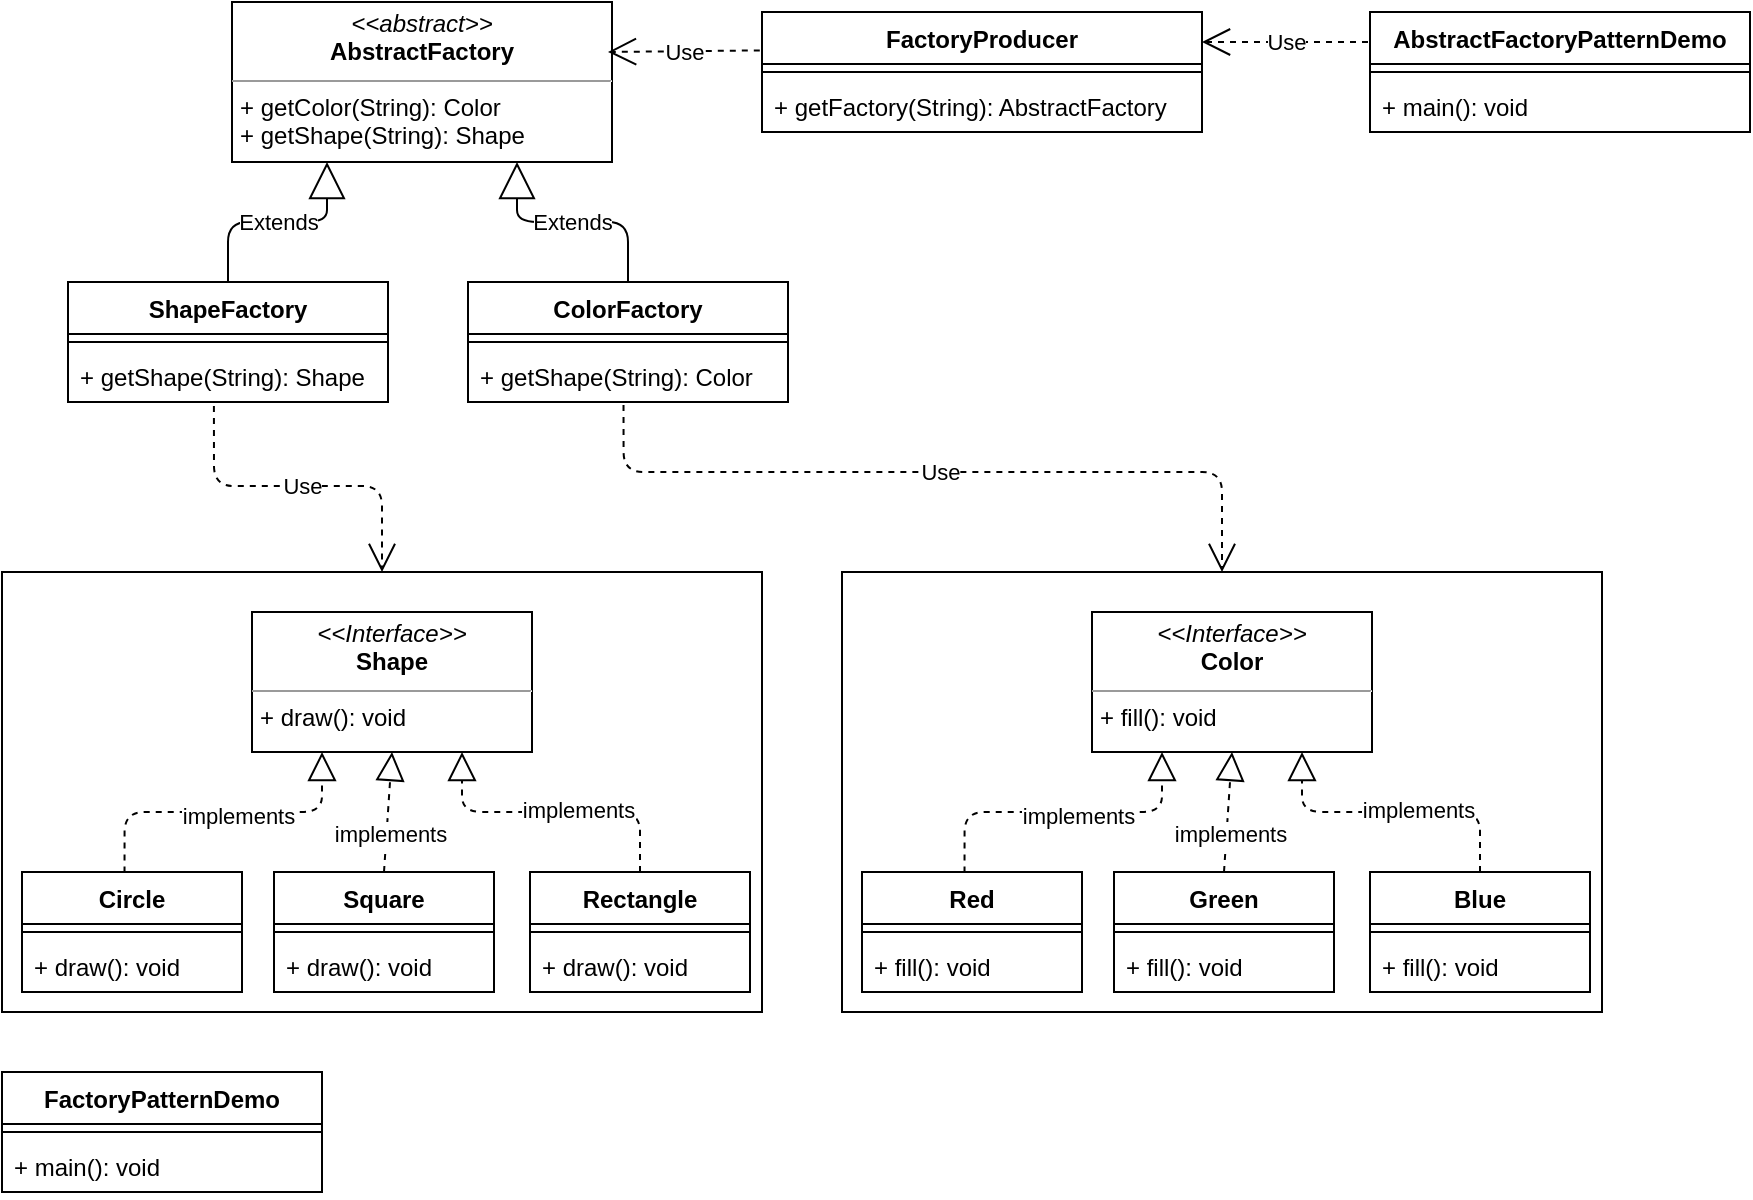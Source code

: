 <mxfile version="14.5.1" type="device"><diagram id="C5RBs43oDa-KdzZeNtuy" name="Page-1"><mxGraphModel dx="1326" dy="926" grid="1" gridSize="10" guides="1" tooltips="1" connect="1" arrows="1" fold="1" page="1" pageScale="1" pageWidth="827" pageHeight="1169" math="0" shadow="0"><root><mxCell id="WIyWlLk6GJQsqaUBKTNV-0"/><mxCell id="WIyWlLk6GJQsqaUBKTNV-1" parent="WIyWlLk6GJQsqaUBKTNV-0"/><mxCell id="3KxpWCRa7AQF5sIoSoIj-7" value="" style="rounded=0;whiteSpace=wrap;html=1;" parent="WIyWlLk6GJQsqaUBKTNV-1" vertex="1"><mxGeometry x="27" y="610" width="380" height="220" as="geometry"/></mxCell><mxCell id="3KxpWCRa7AQF5sIoSoIj-0" value="&lt;p style=&quot;margin: 0px ; margin-top: 4px ; text-align: center&quot;&gt;&lt;i&gt;&amp;lt;&amp;lt;Interface&amp;gt;&amp;gt;&lt;/i&gt;&lt;br&gt;&lt;b&gt;Shape&lt;/b&gt;&lt;/p&gt;&lt;hr size=&quot;1&quot;&gt;&lt;p style=&quot;margin: 0px ; margin-left: 4px&quot;&gt;+ draw(): void&lt;/p&gt;" style="verticalAlign=top;align=left;overflow=fill;fontSize=12;fontFamily=Helvetica;html=1;" parent="WIyWlLk6GJQsqaUBKTNV-1" vertex="1"><mxGeometry x="152" y="630" width="140" height="70" as="geometry"/></mxCell><object label="" id="3KxpWCRa7AQF5sIoSoIj-4"><mxCell style="endArrow=block;dashed=1;endFill=0;endSize=12;html=1;entryX=0.25;entryY=1;entryDx=0;entryDy=0;exitX=0.466;exitY=0.005;exitDx=0;exitDy=0;edgeStyle=orthogonalEdgeStyle;exitPerimeter=0;" parent="WIyWlLk6GJQsqaUBKTNV-1" source="3KxpWCRa7AQF5sIoSoIj-12" target="3KxpWCRa7AQF5sIoSoIj-0" edge="1"><mxGeometry width="160" relative="1" as="geometry"><mxPoint x="77" y="750" as="sourcePoint"/><mxPoint x="137" y="720" as="targetPoint"/></mxGeometry></mxCell></object><mxCell id="3KxpWCRa7AQF5sIoSoIj-8" value="implements" style="edgeLabel;html=1;align=center;verticalAlign=middle;resizable=0;points=[];" parent="3KxpWCRa7AQF5sIoSoIj-4" vertex="1" connectable="0"><mxGeometry x="0.095" y="-2" relative="1" as="geometry"><mxPoint as="offset"/></mxGeometry></mxCell><object label="" id="3KxpWCRa7AQF5sIoSoIj-5"><mxCell style="endArrow=block;dashed=1;endFill=0;endSize=12;html=1;entryX=0.5;entryY=1;entryDx=0;entryDy=0;exitX=0.5;exitY=0;exitDx=0;exitDy=0;" parent="WIyWlLk6GJQsqaUBKTNV-1" source="3KxpWCRa7AQF5sIoSoIj-17" target="3KxpWCRa7AQF5sIoSoIj-0" edge="1"><mxGeometry width="160" relative="1" as="geometry"><mxPoint x="222" y="750" as="sourcePoint"/><mxPoint x="577" y="780" as="targetPoint"/></mxGeometry></mxCell></object><mxCell id="3KxpWCRa7AQF5sIoSoIj-10" value="implements" style="edgeLabel;html=1;align=center;verticalAlign=middle;resizable=0;points=[];" parent="3KxpWCRa7AQF5sIoSoIj-5" vertex="1" connectable="0"><mxGeometry x="-0.36" y="-1" relative="1" as="geometry"><mxPoint as="offset"/></mxGeometry></mxCell><mxCell id="3KxpWCRa7AQF5sIoSoIj-6" value="" style="endArrow=block;dashed=1;endFill=0;endSize=12;html=1;entryX=0.75;entryY=1;entryDx=0;entryDy=0;exitX=0.5;exitY=0;exitDx=0;exitDy=0;edgeStyle=orthogonalEdgeStyle;" parent="WIyWlLk6GJQsqaUBKTNV-1" source="3KxpWCRa7AQF5sIoSoIj-21" target="3KxpWCRa7AQF5sIoSoIj-0" edge="1"><mxGeometry width="160" relative="1" as="geometry"><mxPoint x="367" y="750" as="sourcePoint"/><mxPoint x="577" y="780" as="targetPoint"/></mxGeometry></mxCell><mxCell id="3KxpWCRa7AQF5sIoSoIj-9" value="implements" style="edgeLabel;html=1;align=center;verticalAlign=middle;resizable=0;points=[];" parent="3KxpWCRa7AQF5sIoSoIj-6" vertex="1" connectable="0"><mxGeometry x="-0.173" y="-1" relative="1" as="geometry"><mxPoint as="offset"/></mxGeometry></mxCell><mxCell id="3KxpWCRa7AQF5sIoSoIj-12" value="Circle" style="swimlane;fontStyle=1;align=center;verticalAlign=top;childLayout=stackLayout;horizontal=1;startSize=26;horizontalStack=0;resizeParent=1;resizeParentMax=0;resizeLast=0;collapsible=1;marginBottom=0;" parent="WIyWlLk6GJQsqaUBKTNV-1" vertex="1"><mxGeometry x="37" y="760" width="110" height="60" as="geometry"/></mxCell><mxCell id="3KxpWCRa7AQF5sIoSoIj-14" value="" style="line;strokeWidth=1;fillColor=none;align=left;verticalAlign=middle;spacingTop=-1;spacingLeft=3;spacingRight=3;rotatable=0;labelPosition=right;points=[];portConstraint=eastwest;" parent="3KxpWCRa7AQF5sIoSoIj-12" vertex="1"><mxGeometry y="26" width="110" height="8" as="geometry"/></mxCell><mxCell id="3KxpWCRa7AQF5sIoSoIj-15" value="+ draw(): void" style="text;strokeColor=none;fillColor=none;align=left;verticalAlign=top;spacingLeft=4;spacingRight=4;overflow=hidden;rotatable=0;points=[[0,0.5],[1,0.5]];portConstraint=eastwest;" parent="3KxpWCRa7AQF5sIoSoIj-12" vertex="1"><mxGeometry y="34" width="110" height="26" as="geometry"/></mxCell><mxCell id="3KxpWCRa7AQF5sIoSoIj-17" value="Square" style="swimlane;fontStyle=1;align=center;verticalAlign=top;childLayout=stackLayout;horizontal=1;startSize=26;horizontalStack=0;resizeParent=1;resizeParentMax=0;resizeLast=0;collapsible=1;marginBottom=0;" parent="WIyWlLk6GJQsqaUBKTNV-1" vertex="1"><mxGeometry x="163" y="760" width="110" height="60" as="geometry"><mxRectangle x="180" y="520" width="70" height="26" as="alternateBounds"/></mxGeometry></mxCell><mxCell id="3KxpWCRa7AQF5sIoSoIj-18" value="" style="line;strokeWidth=1;fillColor=none;align=left;verticalAlign=middle;spacingTop=-1;spacingLeft=3;spacingRight=3;rotatable=0;labelPosition=right;points=[];portConstraint=eastwest;" parent="3KxpWCRa7AQF5sIoSoIj-17" vertex="1"><mxGeometry y="26" width="110" height="8" as="geometry"/></mxCell><mxCell id="3KxpWCRa7AQF5sIoSoIj-19" value="+ draw(): void" style="text;strokeColor=none;fillColor=none;align=left;verticalAlign=top;spacingLeft=4;spacingRight=4;overflow=hidden;rotatable=0;points=[[0,0.5],[1,0.5]];portConstraint=eastwest;" parent="3KxpWCRa7AQF5sIoSoIj-17" vertex="1"><mxGeometry y="34" width="110" height="26" as="geometry"/></mxCell><mxCell id="3KxpWCRa7AQF5sIoSoIj-21" value="Rectangle" style="swimlane;fontStyle=1;align=center;verticalAlign=top;childLayout=stackLayout;horizontal=1;startSize=26;horizontalStack=0;resizeParent=1;resizeParentMax=0;resizeLast=0;collapsible=1;marginBottom=0;" parent="WIyWlLk6GJQsqaUBKTNV-1" vertex="1"><mxGeometry x="291" y="760" width="110" height="60" as="geometry"><mxRectangle x="180" y="520" width="70" height="26" as="alternateBounds"/></mxGeometry></mxCell><mxCell id="3KxpWCRa7AQF5sIoSoIj-22" value="" style="line;strokeWidth=1;fillColor=none;align=left;verticalAlign=middle;spacingTop=-1;spacingLeft=3;spacingRight=3;rotatable=0;labelPosition=right;points=[];portConstraint=eastwest;" parent="3KxpWCRa7AQF5sIoSoIj-21" vertex="1"><mxGeometry y="26" width="110" height="8" as="geometry"/></mxCell><mxCell id="3KxpWCRa7AQF5sIoSoIj-23" value="+ draw(): void" style="text;strokeColor=none;fillColor=none;align=left;verticalAlign=top;spacingLeft=4;spacingRight=4;overflow=hidden;rotatable=0;points=[[0,0.5],[1,0.5]];portConstraint=eastwest;" parent="3KxpWCRa7AQF5sIoSoIj-21" vertex="1"><mxGeometry y="34" width="110" height="26" as="geometry"/></mxCell><mxCell id="3KxpWCRa7AQF5sIoSoIj-24" value="ShapeFactory" style="swimlane;fontStyle=1;align=center;verticalAlign=top;childLayout=stackLayout;horizontal=1;startSize=26;horizontalStack=0;resizeParent=1;resizeParentMax=0;resizeLast=0;collapsible=1;marginBottom=0;" parent="WIyWlLk6GJQsqaUBKTNV-1" vertex="1"><mxGeometry x="60" y="465" width="160" height="60" as="geometry"><mxRectangle x="180" y="520" width="70" height="26" as="alternateBounds"/></mxGeometry></mxCell><mxCell id="3KxpWCRa7AQF5sIoSoIj-25" value="" style="line;strokeWidth=1;fillColor=none;align=left;verticalAlign=middle;spacingTop=-1;spacingLeft=3;spacingRight=3;rotatable=0;labelPosition=right;points=[];portConstraint=eastwest;" parent="3KxpWCRa7AQF5sIoSoIj-24" vertex="1"><mxGeometry y="26" width="160" height="8" as="geometry"/></mxCell><mxCell id="3KxpWCRa7AQF5sIoSoIj-26" value="+ getShape(String): Shape" style="text;strokeColor=none;fillColor=none;align=left;verticalAlign=top;spacingLeft=4;spacingRight=4;overflow=hidden;rotatable=0;points=[[0,0.5],[1,0.5]];portConstraint=eastwest;" parent="3KxpWCRa7AQF5sIoSoIj-24" vertex="1"><mxGeometry y="34" width="160" height="26" as="geometry"/></mxCell><mxCell id="3KxpWCRa7AQF5sIoSoIj-27" value="FactoryPatternDemo" style="swimlane;fontStyle=1;align=center;verticalAlign=top;childLayout=stackLayout;horizontal=1;startSize=26;horizontalStack=0;resizeParent=1;resizeParentMax=0;resizeLast=0;collapsible=1;marginBottom=0;" parent="WIyWlLk6GJQsqaUBKTNV-1" vertex="1"><mxGeometry x="27" y="860" width="160" height="60" as="geometry"/></mxCell><mxCell id="3KxpWCRa7AQF5sIoSoIj-29" value="" style="line;strokeWidth=1;fillColor=none;align=left;verticalAlign=middle;spacingTop=-1;spacingLeft=3;spacingRight=3;rotatable=0;labelPosition=right;points=[];portConstraint=eastwest;" parent="3KxpWCRa7AQF5sIoSoIj-27" vertex="1"><mxGeometry y="26" width="160" height="8" as="geometry"/></mxCell><mxCell id="3KxpWCRa7AQF5sIoSoIj-30" value="+ main(): void" style="text;strokeColor=none;fillColor=none;align=left;verticalAlign=top;spacingLeft=4;spacingRight=4;overflow=hidden;rotatable=0;points=[[0,0.5],[1,0.5]];portConstraint=eastwest;" parent="3KxpWCRa7AQF5sIoSoIj-27" vertex="1"><mxGeometry y="34" width="160" height="26" as="geometry"/></mxCell><mxCell id="kwKJhEero2XiGJ_4wZNj-0" value="" style="rounded=0;whiteSpace=wrap;html=1;" vertex="1" parent="WIyWlLk6GJQsqaUBKTNV-1"><mxGeometry x="447" y="610" width="380" height="220" as="geometry"/></mxCell><mxCell id="kwKJhEero2XiGJ_4wZNj-1" value="&lt;p style=&quot;margin: 0px ; margin-top: 4px ; text-align: center&quot;&gt;&lt;i&gt;&amp;lt;&amp;lt;Interface&amp;gt;&amp;gt;&lt;/i&gt;&lt;br&gt;&lt;b&gt;Color&lt;/b&gt;&lt;/p&gt;&lt;hr size=&quot;1&quot;&gt;&lt;p style=&quot;margin: 0px ; margin-left: 4px&quot;&gt;+ fill(): void&lt;/p&gt;" style="verticalAlign=top;align=left;overflow=fill;fontSize=12;fontFamily=Helvetica;html=1;" vertex="1" parent="WIyWlLk6GJQsqaUBKTNV-1"><mxGeometry x="572" y="630" width="140" height="70" as="geometry"/></mxCell><object label="" id="kwKJhEero2XiGJ_4wZNj-2"><mxCell style="endArrow=block;dashed=1;endFill=0;endSize=12;html=1;entryX=0.25;entryY=1;entryDx=0;entryDy=0;exitX=0.466;exitY=0.005;exitDx=0;exitDy=0;edgeStyle=orthogonalEdgeStyle;exitPerimeter=0;" edge="1" parent="WIyWlLk6GJQsqaUBKTNV-1" source="kwKJhEero2XiGJ_4wZNj-8" target="kwKJhEero2XiGJ_4wZNj-1"><mxGeometry width="160" relative="1" as="geometry"><mxPoint x="497" y="750" as="sourcePoint"/><mxPoint x="557" y="720" as="targetPoint"/></mxGeometry></mxCell></object><mxCell id="kwKJhEero2XiGJ_4wZNj-3" value="implements" style="edgeLabel;html=1;align=center;verticalAlign=middle;resizable=0;points=[];" vertex="1" connectable="0" parent="kwKJhEero2XiGJ_4wZNj-2"><mxGeometry x="0.095" y="-2" relative="1" as="geometry"><mxPoint as="offset"/></mxGeometry></mxCell><object label="" id="kwKJhEero2XiGJ_4wZNj-4"><mxCell style="endArrow=block;dashed=1;endFill=0;endSize=12;html=1;entryX=0.5;entryY=1;entryDx=0;entryDy=0;exitX=0.5;exitY=0;exitDx=0;exitDy=0;" edge="1" parent="WIyWlLk6GJQsqaUBKTNV-1" source="kwKJhEero2XiGJ_4wZNj-11" target="kwKJhEero2XiGJ_4wZNj-1"><mxGeometry width="160" relative="1" as="geometry"><mxPoint x="642" y="750" as="sourcePoint"/><mxPoint x="997" y="780" as="targetPoint"/></mxGeometry></mxCell></object><mxCell id="kwKJhEero2XiGJ_4wZNj-5" value="implements" style="edgeLabel;html=1;align=center;verticalAlign=middle;resizable=0;points=[];" vertex="1" connectable="0" parent="kwKJhEero2XiGJ_4wZNj-4"><mxGeometry x="-0.36" y="-1" relative="1" as="geometry"><mxPoint as="offset"/></mxGeometry></mxCell><mxCell id="kwKJhEero2XiGJ_4wZNj-6" value="" style="endArrow=block;dashed=1;endFill=0;endSize=12;html=1;entryX=0.75;entryY=1;entryDx=0;entryDy=0;exitX=0.5;exitY=0;exitDx=0;exitDy=0;edgeStyle=orthogonalEdgeStyle;" edge="1" parent="WIyWlLk6GJQsqaUBKTNV-1" source="kwKJhEero2XiGJ_4wZNj-14" target="kwKJhEero2XiGJ_4wZNj-1"><mxGeometry width="160" relative="1" as="geometry"><mxPoint x="787" y="750" as="sourcePoint"/><mxPoint x="997" y="780" as="targetPoint"/></mxGeometry></mxCell><mxCell id="kwKJhEero2XiGJ_4wZNj-7" value="implements" style="edgeLabel;html=1;align=center;verticalAlign=middle;resizable=0;points=[];" vertex="1" connectable="0" parent="kwKJhEero2XiGJ_4wZNj-6"><mxGeometry x="-0.173" y="-1" relative="1" as="geometry"><mxPoint as="offset"/></mxGeometry></mxCell><mxCell id="kwKJhEero2XiGJ_4wZNj-8" value="Red" style="swimlane;fontStyle=1;align=center;verticalAlign=top;childLayout=stackLayout;horizontal=1;startSize=26;horizontalStack=0;resizeParent=1;resizeParentMax=0;resizeLast=0;collapsible=1;marginBottom=0;" vertex="1" parent="WIyWlLk6GJQsqaUBKTNV-1"><mxGeometry x="457" y="760" width="110" height="60" as="geometry"/></mxCell><mxCell id="kwKJhEero2XiGJ_4wZNj-9" value="" style="line;strokeWidth=1;fillColor=none;align=left;verticalAlign=middle;spacingTop=-1;spacingLeft=3;spacingRight=3;rotatable=0;labelPosition=right;points=[];portConstraint=eastwest;" vertex="1" parent="kwKJhEero2XiGJ_4wZNj-8"><mxGeometry y="26" width="110" height="8" as="geometry"/></mxCell><mxCell id="kwKJhEero2XiGJ_4wZNj-10" value="+ fill(): void" style="text;strokeColor=none;fillColor=none;align=left;verticalAlign=top;spacingLeft=4;spacingRight=4;overflow=hidden;rotatable=0;points=[[0,0.5],[1,0.5]];portConstraint=eastwest;" vertex="1" parent="kwKJhEero2XiGJ_4wZNj-8"><mxGeometry y="34" width="110" height="26" as="geometry"/></mxCell><mxCell id="kwKJhEero2XiGJ_4wZNj-11" value="Green" style="swimlane;fontStyle=1;align=center;verticalAlign=top;childLayout=stackLayout;horizontal=1;startSize=26;horizontalStack=0;resizeParent=1;resizeParentMax=0;resizeLast=0;collapsible=1;marginBottom=0;" vertex="1" parent="WIyWlLk6GJQsqaUBKTNV-1"><mxGeometry x="583" y="760" width="110" height="60" as="geometry"><mxRectangle x="180" y="520" width="70" height="26" as="alternateBounds"/></mxGeometry></mxCell><mxCell id="kwKJhEero2XiGJ_4wZNj-12" value="" style="line;strokeWidth=1;fillColor=none;align=left;verticalAlign=middle;spacingTop=-1;spacingLeft=3;spacingRight=3;rotatable=0;labelPosition=right;points=[];portConstraint=eastwest;" vertex="1" parent="kwKJhEero2XiGJ_4wZNj-11"><mxGeometry y="26" width="110" height="8" as="geometry"/></mxCell><mxCell id="kwKJhEero2XiGJ_4wZNj-13" value="+ fill(): void" style="text;strokeColor=none;fillColor=none;align=left;verticalAlign=top;spacingLeft=4;spacingRight=4;overflow=hidden;rotatable=0;points=[[0,0.5],[1,0.5]];portConstraint=eastwest;" vertex="1" parent="kwKJhEero2XiGJ_4wZNj-11"><mxGeometry y="34" width="110" height="26" as="geometry"/></mxCell><mxCell id="kwKJhEero2XiGJ_4wZNj-14" value="Blue" style="swimlane;fontStyle=1;align=center;verticalAlign=top;childLayout=stackLayout;horizontal=1;startSize=26;horizontalStack=0;resizeParent=1;resizeParentMax=0;resizeLast=0;collapsible=1;marginBottom=0;" vertex="1" parent="WIyWlLk6GJQsqaUBKTNV-1"><mxGeometry x="711" y="760" width="110" height="60" as="geometry"><mxRectangle x="180" y="520" width="70" height="26" as="alternateBounds"/></mxGeometry></mxCell><mxCell id="kwKJhEero2XiGJ_4wZNj-15" value="" style="line;strokeWidth=1;fillColor=none;align=left;verticalAlign=middle;spacingTop=-1;spacingLeft=3;spacingRight=3;rotatable=0;labelPosition=right;points=[];portConstraint=eastwest;" vertex="1" parent="kwKJhEero2XiGJ_4wZNj-14"><mxGeometry y="26" width="110" height="8" as="geometry"/></mxCell><mxCell id="kwKJhEero2XiGJ_4wZNj-16" value="+ fill(): void" style="text;strokeColor=none;fillColor=none;align=left;verticalAlign=top;spacingLeft=4;spacingRight=4;overflow=hidden;rotatable=0;points=[[0,0.5],[1,0.5]];portConstraint=eastwest;" vertex="1" parent="kwKJhEero2XiGJ_4wZNj-14"><mxGeometry y="34" width="110" height="26" as="geometry"/></mxCell><mxCell id="kwKJhEero2XiGJ_4wZNj-17" value="ColorFactory" style="swimlane;fontStyle=1;align=center;verticalAlign=top;childLayout=stackLayout;horizontal=1;startSize=26;horizontalStack=0;resizeParent=1;resizeParentMax=0;resizeLast=0;collapsible=1;marginBottom=0;" vertex="1" parent="WIyWlLk6GJQsqaUBKTNV-1"><mxGeometry x="260" y="465" width="160" height="60" as="geometry"><mxRectangle x="180" y="520" width="70" height="26" as="alternateBounds"/></mxGeometry></mxCell><mxCell id="kwKJhEero2XiGJ_4wZNj-18" value="" style="line;strokeWidth=1;fillColor=none;align=left;verticalAlign=middle;spacingTop=-1;spacingLeft=3;spacingRight=3;rotatable=0;labelPosition=right;points=[];portConstraint=eastwest;" vertex="1" parent="kwKJhEero2XiGJ_4wZNj-17"><mxGeometry y="26" width="160" height="8" as="geometry"/></mxCell><mxCell id="kwKJhEero2XiGJ_4wZNj-19" value="+ getShape(String): Color" style="text;strokeColor=none;fillColor=none;align=left;verticalAlign=top;spacingLeft=4;spacingRight=4;overflow=hidden;rotatable=0;points=[[0,0.5],[1,0.5]];portConstraint=eastwest;" vertex="1" parent="kwKJhEero2XiGJ_4wZNj-17"><mxGeometry y="34" width="160" height="26" as="geometry"/></mxCell><mxCell id="kwKJhEero2XiGJ_4wZNj-20" value="&lt;p style=&quot;margin: 0px ; margin-top: 4px ; text-align: center&quot;&gt;&lt;i&gt;&amp;lt;&amp;lt;abstract&amp;gt;&amp;gt;&lt;/i&gt;&lt;br&gt;&lt;b&gt;AbstractFactory&lt;/b&gt;&lt;/p&gt;&lt;hr size=&quot;1&quot;&gt;&lt;p style=&quot;margin: 0px ; margin-left: 4px&quot;&gt;+ getColor(String): Color&lt;br&gt;+ getShape(String): Shape&lt;/p&gt;" style="verticalAlign=top;align=left;overflow=fill;fontSize=12;fontFamily=Helvetica;html=1;" vertex="1" parent="WIyWlLk6GJQsqaUBKTNV-1"><mxGeometry x="142" y="325" width="190" height="80" as="geometry"/></mxCell><mxCell id="kwKJhEero2XiGJ_4wZNj-21" value="Extends" style="endArrow=block;endSize=16;endFill=0;html=1;entryX=0.25;entryY=1;entryDx=0;entryDy=0;exitX=0.5;exitY=0;exitDx=0;exitDy=0;edgeStyle=orthogonalEdgeStyle;" edge="1" parent="WIyWlLk6GJQsqaUBKTNV-1" source="3KxpWCRa7AQF5sIoSoIj-24" target="kwKJhEero2XiGJ_4wZNj-20"><mxGeometry width="160" relative="1" as="geometry"><mxPoint x="266" y="435" as="sourcePoint"/><mxPoint x="426" y="435" as="targetPoint"/></mxGeometry></mxCell><mxCell id="kwKJhEero2XiGJ_4wZNj-22" value="Extends" style="endArrow=block;endSize=16;endFill=0;html=1;entryX=0.75;entryY=1;entryDx=0;entryDy=0;exitX=0.5;exitY=0;exitDx=0;exitDy=0;edgeStyle=orthogonalEdgeStyle;" edge="1" parent="WIyWlLk6GJQsqaUBKTNV-1" source="kwKJhEero2XiGJ_4wZNj-17" target="kwKJhEero2XiGJ_4wZNj-20"><mxGeometry width="160" relative="1" as="geometry"><mxPoint x="332" y="445" as="sourcePoint"/><mxPoint x="492" y="445" as="targetPoint"/></mxGeometry></mxCell><mxCell id="kwKJhEero2XiGJ_4wZNj-23" value="Use" style="endArrow=open;endSize=12;dashed=1;html=1;exitX=0.456;exitY=1.078;exitDx=0;exitDy=0;exitPerimeter=0;entryX=0.5;entryY=0;entryDx=0;entryDy=0;edgeStyle=orthogonalEdgeStyle;" edge="1" parent="WIyWlLk6GJQsqaUBKTNV-1" source="3KxpWCRa7AQF5sIoSoIj-26" target="3KxpWCRa7AQF5sIoSoIj-7"><mxGeometry width="160" relative="1" as="geometry"><mxPoint x="138" y="580" as="sourcePoint"/><mxPoint x="298" y="580" as="targetPoint"/><Array as="points"><mxPoint x="133" y="567"/><mxPoint x="217" y="567"/></Array></mxGeometry></mxCell><mxCell id="kwKJhEero2XiGJ_4wZNj-24" value="Use" style="endArrow=open;endSize=12;dashed=1;html=1;exitX=0.486;exitY=1.058;exitDx=0;exitDy=0;exitPerimeter=0;entryX=0.5;entryY=0;entryDx=0;entryDy=0;edgeStyle=orthogonalEdgeStyle;" edge="1" parent="WIyWlLk6GJQsqaUBKTNV-1" source="kwKJhEero2XiGJ_4wZNj-19" target="kwKJhEero2XiGJ_4wZNj-0"><mxGeometry width="160" relative="1" as="geometry"><mxPoint x="390" y="560" as="sourcePoint"/><mxPoint x="550" y="560" as="targetPoint"/><Array as="points"><mxPoint x="338" y="560"/><mxPoint x="637" y="560"/></Array></mxGeometry></mxCell><mxCell id="kwKJhEero2XiGJ_4wZNj-25" value="FactoryProducer" style="swimlane;fontStyle=1;align=center;verticalAlign=top;childLayout=stackLayout;horizontal=1;startSize=26;horizontalStack=0;resizeParent=1;resizeParentMax=0;resizeLast=0;collapsible=1;marginBottom=0;" vertex="1" parent="WIyWlLk6GJQsqaUBKTNV-1"><mxGeometry x="407" y="330" width="220" height="60" as="geometry"/></mxCell><mxCell id="kwKJhEero2XiGJ_4wZNj-27" value="" style="line;strokeWidth=1;fillColor=none;align=left;verticalAlign=middle;spacingTop=-1;spacingLeft=3;spacingRight=3;rotatable=0;labelPosition=right;points=[];portConstraint=eastwest;" vertex="1" parent="kwKJhEero2XiGJ_4wZNj-25"><mxGeometry y="26" width="220" height="8" as="geometry"/></mxCell><mxCell id="kwKJhEero2XiGJ_4wZNj-28" value="+ getFactory(String): AbstractFactory" style="text;strokeColor=none;fillColor=none;align=left;verticalAlign=top;spacingLeft=4;spacingRight=4;overflow=hidden;rotatable=0;points=[[0,0.5],[1,0.5]];portConstraint=eastwest;" vertex="1" parent="kwKJhEero2XiGJ_4wZNj-25"><mxGeometry y="34" width="220" height="26" as="geometry"/></mxCell><mxCell id="kwKJhEero2XiGJ_4wZNj-30" value="AbstractFactoryPatternDemo" style="swimlane;fontStyle=1;align=center;verticalAlign=top;childLayout=stackLayout;horizontal=1;startSize=26;horizontalStack=0;resizeParent=1;resizeParentMax=0;resizeLast=0;collapsible=1;marginBottom=0;" vertex="1" parent="WIyWlLk6GJQsqaUBKTNV-1"><mxGeometry x="711" y="330" width="190" height="60" as="geometry"/></mxCell><mxCell id="kwKJhEero2XiGJ_4wZNj-32" value="" style="line;strokeWidth=1;fillColor=none;align=left;verticalAlign=middle;spacingTop=-1;spacingLeft=3;spacingRight=3;rotatable=0;labelPosition=right;points=[];portConstraint=eastwest;" vertex="1" parent="kwKJhEero2XiGJ_4wZNj-30"><mxGeometry y="26" width="190" height="8" as="geometry"/></mxCell><mxCell id="kwKJhEero2XiGJ_4wZNj-33" value="+ main(): void" style="text;strokeColor=none;fillColor=none;align=left;verticalAlign=top;spacingLeft=4;spacingRight=4;overflow=hidden;rotatable=0;points=[[0,0.5],[1,0.5]];portConstraint=eastwest;" vertex="1" parent="kwKJhEero2XiGJ_4wZNj-30"><mxGeometry y="34" width="190" height="26" as="geometry"/></mxCell><mxCell id="kwKJhEero2XiGJ_4wZNj-34" value="Use" style="endArrow=open;endSize=12;dashed=1;html=1;entryX=1;entryY=0.25;entryDx=0;entryDy=0;" edge="1" parent="WIyWlLk6GJQsqaUBKTNV-1" target="kwKJhEero2XiGJ_4wZNj-25"><mxGeometry width="160" relative="1" as="geometry"><mxPoint x="710" y="345" as="sourcePoint"/><mxPoint x="660" y="400" as="targetPoint"/></mxGeometry></mxCell><mxCell id="kwKJhEero2XiGJ_4wZNj-35" value="Use" style="endArrow=open;endSize=12;dashed=1;html=1;entryX=1;entryY=0.25;entryDx=0;entryDy=0;exitX=-0.005;exitY=0.32;exitDx=0;exitDy=0;exitPerimeter=0;" edge="1" parent="WIyWlLk6GJQsqaUBKTNV-1" source="kwKJhEero2XiGJ_4wZNj-25"><mxGeometry width="160" relative="1" as="geometry"><mxPoint x="400" y="350" as="sourcePoint"/><mxPoint x="330.0" y="350" as="targetPoint"/></mxGeometry></mxCell></root></mxGraphModel></diagram></mxfile>